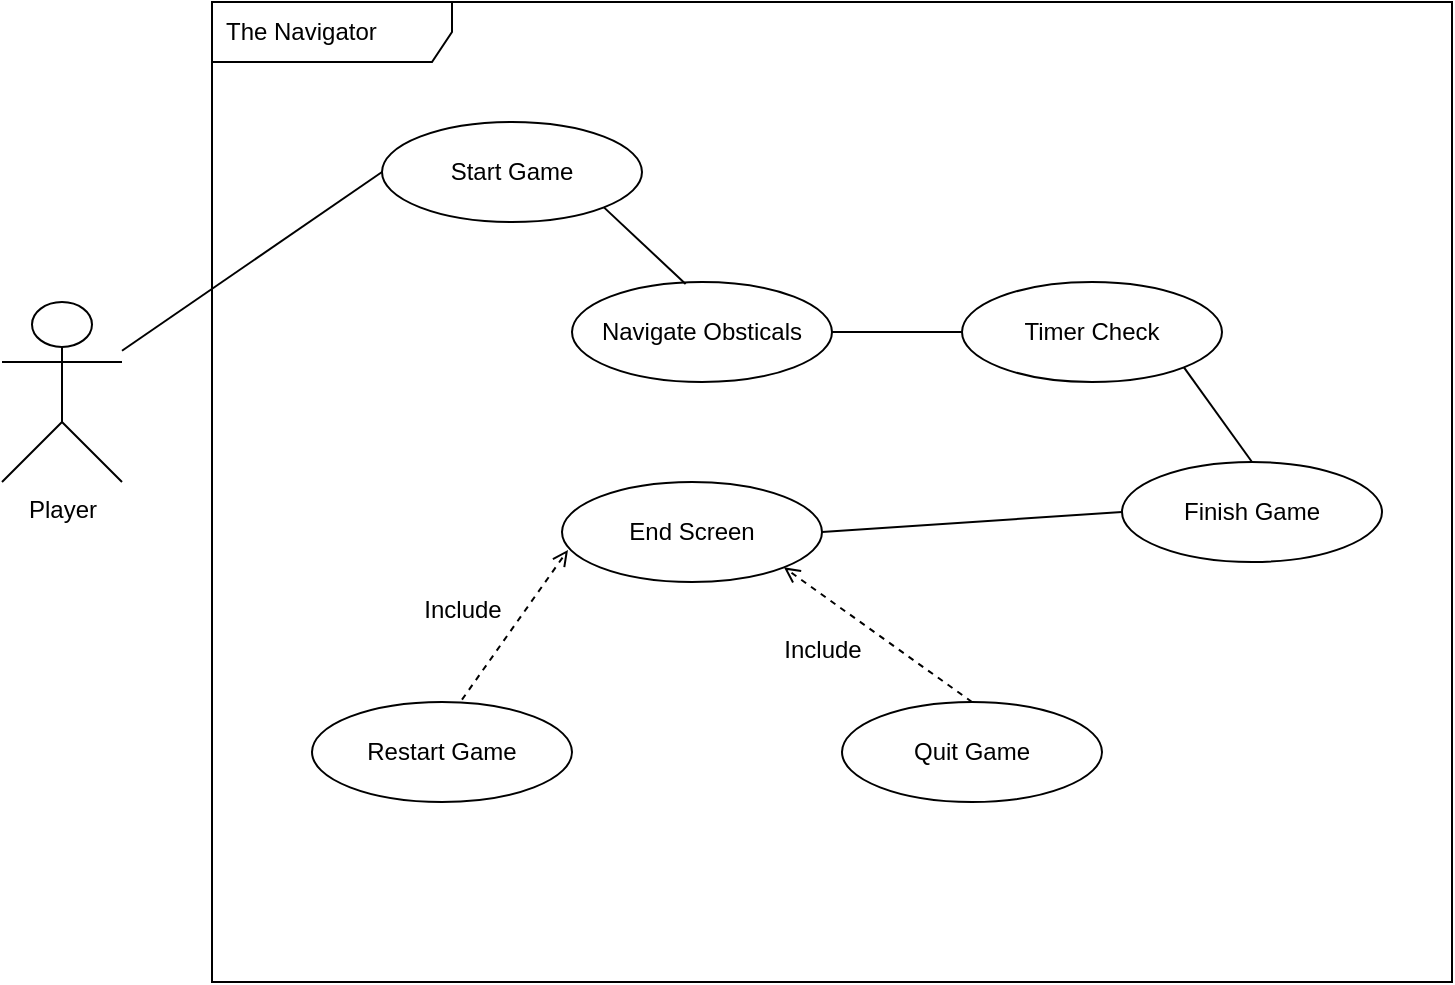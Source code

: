 <mxfile version="20.7.4" type="github">
  <diagram id="cv19EKAN5J35LznjWU13" name="Page-1">
    <mxGraphModel dx="1687" dy="889" grid="1" gridSize="10" guides="1" tooltips="1" connect="1" arrows="1" fold="1" page="1" pageScale="1" pageWidth="850" pageHeight="1100" math="0" shadow="0">
      <root>
        <mxCell id="0" />
        <mxCell id="1" parent="0" />
        <mxCell id="nwMQMh3BIlK8uSWyeDDc-2" value="Player&lt;br&gt;" style="shape=umlActor;verticalLabelPosition=bottom;verticalAlign=top;html=1;" vertex="1" parent="1">
          <mxGeometry x="10" y="240" width="60" height="90" as="geometry" />
        </mxCell>
        <mxCell id="nwMQMh3BIlK8uSWyeDDc-4" value="Start Game" style="ellipse;whiteSpace=wrap;html=1;" vertex="1" parent="1">
          <mxGeometry x="200" y="150" width="130" height="50" as="geometry" />
        </mxCell>
        <mxCell id="nwMQMh3BIlK8uSWyeDDc-5" value="" style="endArrow=none;html=1;rounded=0;entryX=0;entryY=0.5;entryDx=0;entryDy=0;" edge="1" parent="1" source="nwMQMh3BIlK8uSWyeDDc-2" target="nwMQMh3BIlK8uSWyeDDc-4">
          <mxGeometry width="50" height="50" relative="1" as="geometry">
            <mxPoint x="60" y="280" as="sourcePoint" />
            <mxPoint x="210" y="260" as="targetPoint" />
          </mxGeometry>
        </mxCell>
        <mxCell id="nwMQMh3BIlK8uSWyeDDc-6" value="Navigate Obsticals" style="ellipse;whiteSpace=wrap;html=1;" vertex="1" parent="1">
          <mxGeometry x="295" y="230" width="130" height="50" as="geometry" />
        </mxCell>
        <mxCell id="nwMQMh3BIlK8uSWyeDDc-7" value="Finish Game" style="ellipse;whiteSpace=wrap;html=1;" vertex="1" parent="1">
          <mxGeometry x="570" y="320" width="130" height="50" as="geometry" />
        </mxCell>
        <mxCell id="nwMQMh3BIlK8uSWyeDDc-8" value="Quit Game" style="ellipse;whiteSpace=wrap;html=1;" vertex="1" parent="1">
          <mxGeometry x="430" y="440" width="130" height="50" as="geometry" />
        </mxCell>
        <mxCell id="nwMQMh3BIlK8uSWyeDDc-9" value="Restart Game" style="ellipse;whiteSpace=wrap;html=1;" vertex="1" parent="1">
          <mxGeometry x="165" y="440" width="130" height="50" as="geometry" />
        </mxCell>
        <mxCell id="nwMQMh3BIlK8uSWyeDDc-13" value="" style="endArrow=none;html=1;rounded=0;exitX=1;exitY=1;exitDx=0;exitDy=0;entryX=0.437;entryY=0.02;entryDx=0;entryDy=0;entryPerimeter=0;" edge="1" parent="1" source="nwMQMh3BIlK8uSWyeDDc-4" target="nwMQMh3BIlK8uSWyeDDc-6">
          <mxGeometry width="50" height="50" relative="1" as="geometry">
            <mxPoint x="240" y="290" as="sourcePoint" />
            <mxPoint x="290" y="240" as="targetPoint" />
          </mxGeometry>
        </mxCell>
        <mxCell id="nwMQMh3BIlK8uSWyeDDc-18" value="End Screen" style="ellipse;whiteSpace=wrap;html=1;" vertex="1" parent="1">
          <mxGeometry x="290" y="330" width="130" height="50" as="geometry" />
        </mxCell>
        <mxCell id="nwMQMh3BIlK8uSWyeDDc-19" value="" style="endArrow=open;html=1;rounded=0;align=center;verticalAlign=bottom;dashed=1;endFill=0;labelBackgroundColor=none;entryX=0.023;entryY=0.679;entryDx=0;entryDy=0;entryPerimeter=0;" edge="1" parent="1" target="nwMQMh3BIlK8uSWyeDDc-18">
          <mxGeometry relative="1" as="geometry">
            <mxPoint x="240" y="438.82" as="sourcePoint" />
            <mxPoint x="400" y="438.82" as="targetPoint" />
          </mxGeometry>
        </mxCell>
        <mxCell id="nwMQMh3BIlK8uSWyeDDc-20" value="Include" style="resizable=0;html=1;align=center;verticalAlign=top;labelBackgroundColor=none;rotation=0;" connectable="0" vertex="1" parent="nwMQMh3BIlK8uSWyeDDc-19">
          <mxGeometry relative="1" as="geometry">
            <mxPoint x="-27" y="-21" as="offset" />
          </mxGeometry>
        </mxCell>
        <mxCell id="nwMQMh3BIlK8uSWyeDDc-22" value="" style="endArrow=open;html=1;rounded=0;align=center;verticalAlign=bottom;dashed=1;endFill=0;labelBackgroundColor=none;entryX=1;entryY=1;entryDx=0;entryDy=0;exitX=0.5;exitY=0;exitDx=0;exitDy=0;" edge="1" parent="1" source="nwMQMh3BIlK8uSWyeDDc-8" target="nwMQMh3BIlK8uSWyeDDc-18">
          <mxGeometry relative="1" as="geometry">
            <mxPoint x="377.01" y="454.87" as="sourcePoint" />
            <mxPoint x="430.0" y="380.0" as="targetPoint" />
          </mxGeometry>
        </mxCell>
        <mxCell id="nwMQMh3BIlK8uSWyeDDc-23" value="Include" style="resizable=0;html=1;align=center;verticalAlign=top;labelBackgroundColor=none;rotation=0;" connectable="0" vertex="1" parent="nwMQMh3BIlK8uSWyeDDc-22">
          <mxGeometry relative="1" as="geometry">
            <mxPoint x="-28" y="-6" as="offset" />
          </mxGeometry>
        </mxCell>
        <mxCell id="nwMQMh3BIlK8uSWyeDDc-24" value="Timer Check" style="ellipse;whiteSpace=wrap;html=1;" vertex="1" parent="1">
          <mxGeometry x="490" y="230" width="130" height="50" as="geometry" />
        </mxCell>
        <mxCell id="nwMQMh3BIlK8uSWyeDDc-26" value="" style="endArrow=none;html=1;rounded=0;exitX=1;exitY=0.5;exitDx=0;exitDy=0;entryX=0;entryY=0.5;entryDx=0;entryDy=0;" edge="1" parent="1" source="nwMQMh3BIlK8uSWyeDDc-6" target="nwMQMh3BIlK8uSWyeDDc-24">
          <mxGeometry width="50" height="50" relative="1" as="geometry">
            <mxPoint x="439.319" y="281.613" as="sourcePoint" />
            <mxPoint x="490.0" y="340" as="targetPoint" />
          </mxGeometry>
        </mxCell>
        <mxCell id="nwMQMh3BIlK8uSWyeDDc-27" value="" style="endArrow=none;html=1;rounded=0;exitX=1;exitY=1;exitDx=0;exitDy=0;entryX=0.5;entryY=0;entryDx=0;entryDy=0;" edge="1" parent="1" source="nwMQMh3BIlK8uSWyeDDc-24" target="nwMQMh3BIlK8uSWyeDDc-7">
          <mxGeometry width="50" height="50" relative="1" as="geometry">
            <mxPoint x="630" y="290" as="sourcePoint" />
            <mxPoint x="695" y="290" as="targetPoint" />
          </mxGeometry>
        </mxCell>
        <mxCell id="nwMQMh3BIlK8uSWyeDDc-29" value="" style="endArrow=none;html=1;rounded=0;exitX=1;exitY=0.5;exitDx=0;exitDy=0;entryX=0;entryY=0.5;entryDx=0;entryDy=0;" edge="1" parent="1" source="nwMQMh3BIlK8uSWyeDDc-18" target="nwMQMh3BIlK8uSWyeDDc-7">
          <mxGeometry x="1" y="-50" width="50" height="50" relative="1" as="geometry">
            <mxPoint x="611.129" y="410.003" as="sourcePoint" />
            <mxPoint x="645" y="457.39" as="targetPoint" />
            <mxPoint x="45" y="20" as="offset" />
          </mxGeometry>
        </mxCell>
        <mxCell id="nwMQMh3BIlK8uSWyeDDc-30" value="The Navigator" style="shape=umlFrame;whiteSpace=wrap;html=1;width=120;height=30;boundedLbl=1;verticalAlign=middle;align=left;spacingLeft=5;" vertex="1" parent="1">
          <mxGeometry x="115" y="90" width="620" height="490" as="geometry" />
        </mxCell>
      </root>
    </mxGraphModel>
  </diagram>
</mxfile>
